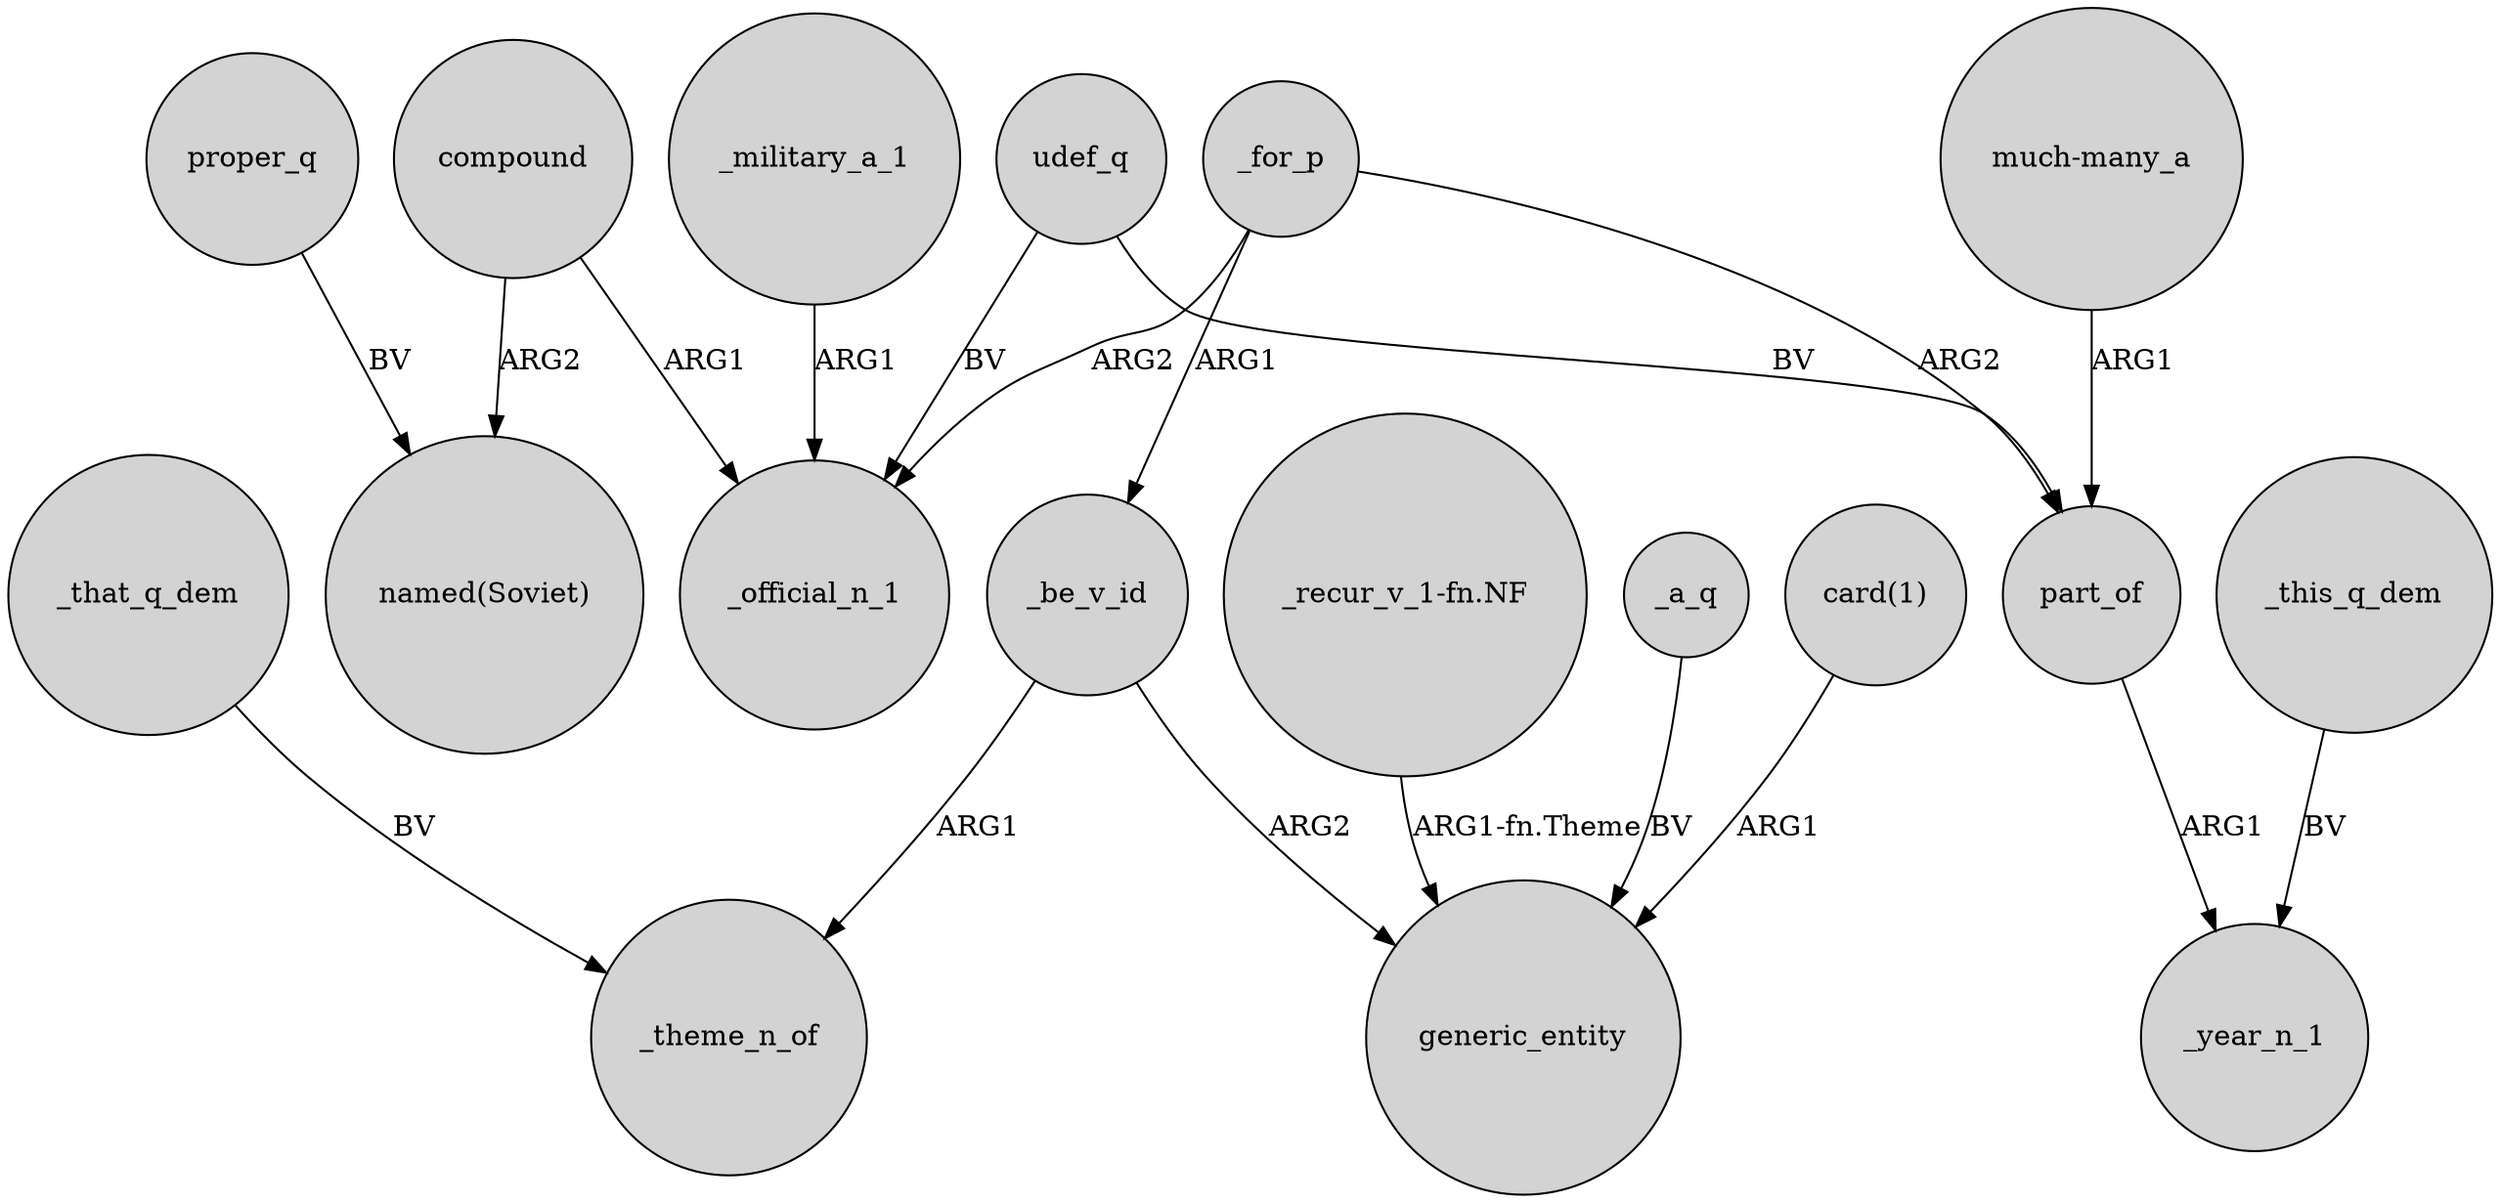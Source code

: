 digraph {
	node [shape=circle style=filled]
	compound -> _official_n_1 [label=ARG1]
	_that_q_dem -> _theme_n_of [label=BV]
	_a_q -> generic_entity [label=BV]
	"card(1)" -> generic_entity [label=ARG1]
	_for_p -> _be_v_id [label=ARG1]
	_for_p -> _official_n_1 [label=ARG2]
	"_recur_v_1-fn.NF" -> generic_entity [label="ARG1-fn.Theme"]
	udef_q -> part_of [label=BV]
	udef_q -> _official_n_1 [label=BV]
	_military_a_1 -> _official_n_1 [label=ARG1]
	part_of -> _year_n_1 [label=ARG1]
	proper_q -> "named(Soviet)" [label=BV]
	_be_v_id -> generic_entity [label=ARG2]
	compound -> "named(Soviet)" [label=ARG2]
	"much-many_a" -> part_of [label=ARG1]
	_be_v_id -> _theme_n_of [label=ARG1]
	_for_p -> part_of [label=ARG2]
	_this_q_dem -> _year_n_1 [label=BV]
}
